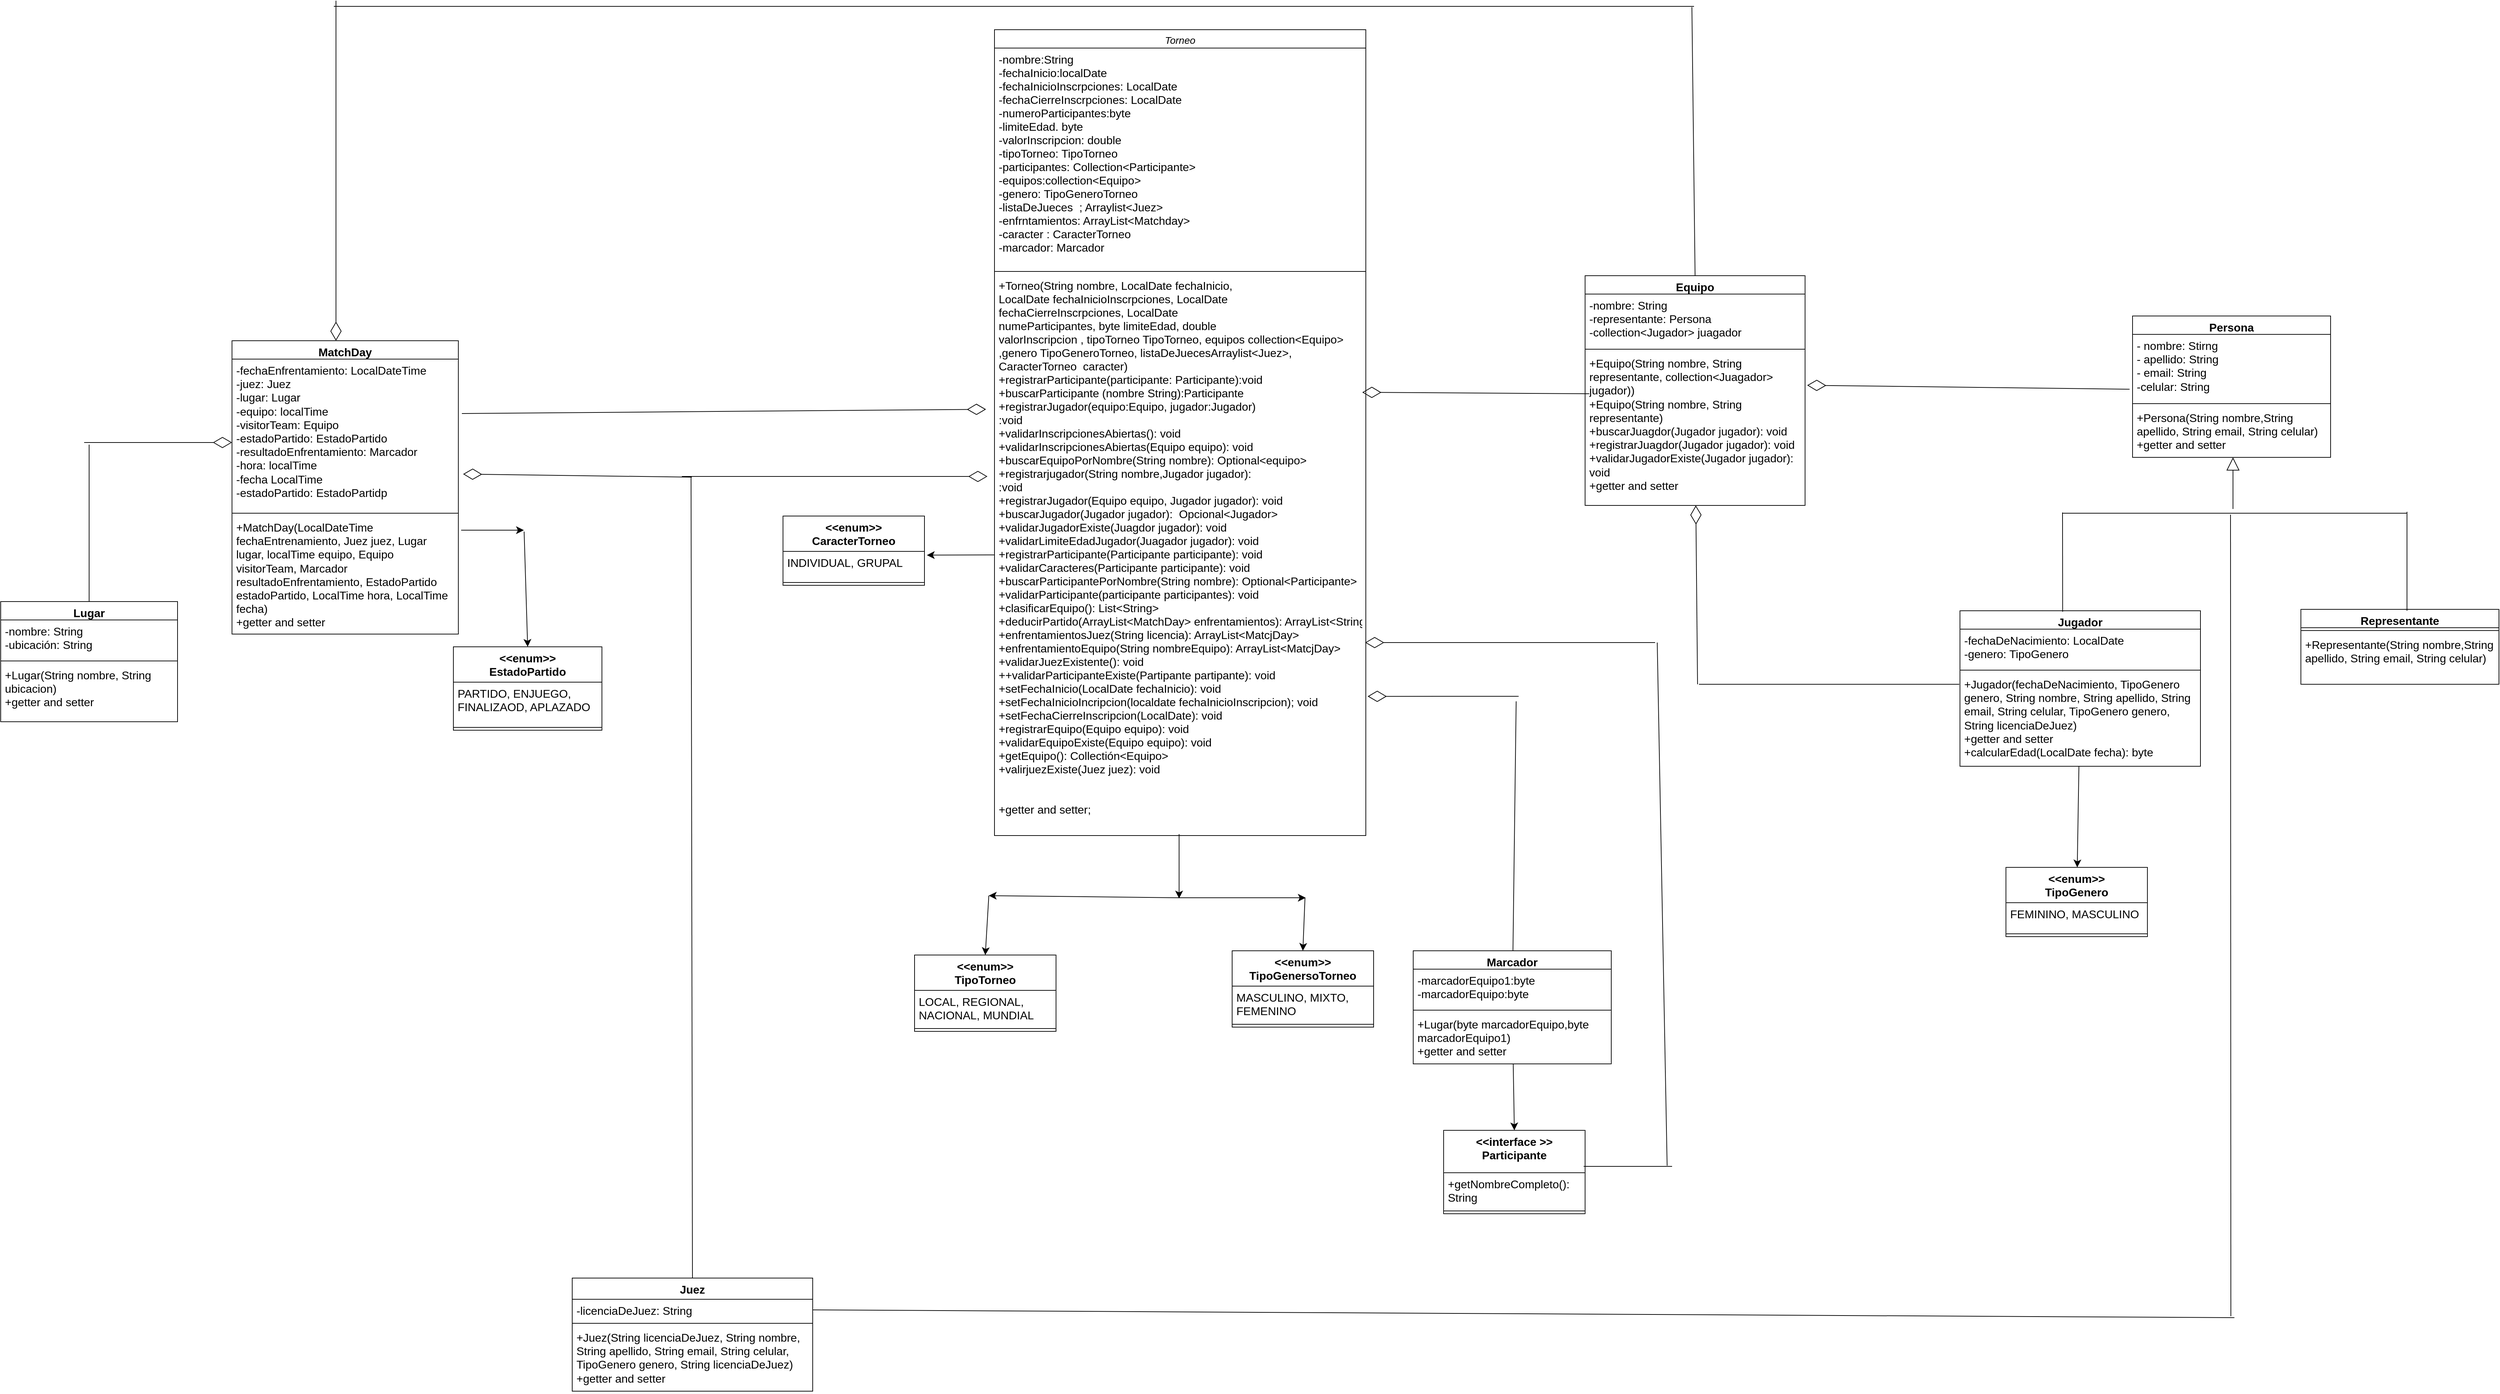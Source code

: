 <mxfile version="22.1.2" type="device">
  <diagram id="C5RBs43oDa-KdzZeNtuy" name="Page-1">
    <mxGraphModel dx="6012" dy="2654" grid="0" gridSize="10" guides="1" tooltips="1" connect="1" arrows="1" fold="1" page="0" pageScale="1" pageWidth="827" pageHeight="1169" math="0" shadow="0">
      <root>
        <mxCell id="WIyWlLk6GJQsqaUBKTNV-0" />
        <mxCell id="WIyWlLk6GJQsqaUBKTNV-1" parent="WIyWlLk6GJQsqaUBKTNV-0" />
        <mxCell id="ldoKP6C_Fdb0MTq7VlND-30" style="edgeStyle=none;curved=1;rounded=0;orthogonalLoop=1;jettySize=auto;html=1;entryX=0.5;entryY=0;entryDx=0;entryDy=0;fontSize=12;startSize=8;endSize=8;" parent="WIyWlLk6GJQsqaUBKTNV-1" target="ldoKP6C_Fdb0MTq7VlND-25" edge="1">
          <mxGeometry relative="1" as="geometry">
            <mxPoint x="-2578" y="-17" as="sourcePoint" />
          </mxGeometry>
        </mxCell>
        <mxCell id="zkfFHV4jXpPFQw0GAbJ--0" value="Torneo" style="swimlane;fontStyle=2;align=center;verticalAlign=top;childLayout=stackLayout;horizontal=1;startSize=26;horizontalStack=0;resizeParent=1;resizeLast=0;collapsible=1;marginBottom=0;rounded=0;shadow=0;strokeWidth=1;fontSize=14;" parent="WIyWlLk6GJQsqaUBKTNV-1" vertex="1">
          <mxGeometry x="-2570" y="-1242" width="525" height="1140" as="geometry">
            <mxRectangle x="230" y="140" width="160" height="26" as="alternateBounds" />
          </mxGeometry>
        </mxCell>
        <mxCell id="zkfFHV4jXpPFQw0GAbJ--1" value="-nombre:String&#xa;-fechaInicio:localDate&#xa;-fechaInicioInscrpciones: LocalDate&#xa;-fechaCierreInscrpciones: LocalDate&#xa;-numeroParticipantes:byte&#xa;-limiteEdad. byte&#xa;-valorInscripcion: double&#xa;-tipoTorneo: TipoTorneo&#xa;-participantes: Collection&lt;Participante&gt;&#xa;-equipos:collection&lt;Equipo&gt;&#xa;-genero: TipoGeneroTorneo&#xa;-listaDeJueces  ; Arraylist&lt;Juez&gt;&#xa;-enfrntamientos: ArrayList&lt;Matchday&gt;&#xa;-caracter : CaracterTorneo&#xa;-marcador: Marcador&#xa;" style="text;align=left;verticalAlign=top;spacingLeft=4;spacingRight=4;overflow=hidden;rotatable=0;points=[[0,0.5],[1,0.5]];portConstraint=eastwest;fontSize=16;" parent="zkfFHV4jXpPFQw0GAbJ--0" vertex="1">
          <mxGeometry y="26" width="525" height="312" as="geometry" />
        </mxCell>
        <mxCell id="zkfFHV4jXpPFQw0GAbJ--4" value="" style="line;html=1;strokeWidth=1;align=left;verticalAlign=middle;spacingTop=-1;spacingLeft=3;spacingRight=3;rotatable=0;labelPosition=right;points=[];portConstraint=eastwest;" parent="zkfFHV4jXpPFQw0GAbJ--0" vertex="1">
          <mxGeometry y="338" width="525" height="8" as="geometry" />
        </mxCell>
        <mxCell id="zkfFHV4jXpPFQw0GAbJ--5" value="+Torneo(String nombre, LocalDate fechaInicio,&#xa;LocalDate fechaInicioInscrpciones, LocalDate&#xa;fechaCierreInscrpciones, LocalDate&#xa;numeParticipantes, byte limiteEdad, double&#xa;valorInscripcion , tipoTorneo TipoTorneo, equipos collection&lt;Equipo&gt;&#xa;,genero TipoGeneroTorneo, listaDeJuecesArraylist&lt;Juez&gt;, &#xa;CaracterTorneo  caracter)&#xa;+registrarParticipante(participante: Participante):void&#xa;+buscarParticipante (nombre String):Participante&#xa;+registrarJugador(equipo:Equipo, jugador:Jugador)&#xa;:void&#xa;+validarInscripcionesAbiertas(): void&#xa;+validarInscripcionesAbiertas(Equipo equipo): void&#xa;+buscarEquipoPorNombre(String nombre): Optional&lt;equipo&gt;&#xa;+registrarjugador(String nombre,Jugador jugador):&#xa;:void&#xa;+registrarJugador(Equipo equipo, Jugador jugador): void&#xa;+buscarJugador(Jugador jugador):  Opcional&lt;Jugador&gt;&#xa;+validarJugadorExiste(Juagdor jugador): void &#xa;+validarLimiteEdadJugador(Juagador jugador): void &#xa;+registrarParticipante(Participante participante): void&#xa;+validarCaracteres(Participante participante): void&#xa;+buscarParticipantePorNombre(String nombre): Optional&lt;Participante&gt;&#xa;+validarParticipante(participante participantes): void&#xa;+clasificarEquipo(): List&lt;String&gt;&#xa;+deducirPartido(ArrayList&lt;MatchDay&gt; enfrentamientos): ArrayList&lt;String[]&gt;&#xa;+enfrentamientosJuez(String licencia): ArrayList&lt;MatcjDay&gt;&#xa;+enfrentamientoEquipo(String nombreEquipo): ArrayList&lt;MatcjDay&gt;&#xa;+validarJuezExistente(): void&#xa;++validarParticipanteExiste(Partipante partipante): void&#xa;+setFechaInicio(LocalDate fechaInicio): void&#xa;+setFechaInicioIncripcion(localdate fechaInicioInscripcion); void&#xa;+setFechaCierreInscripcion(LocalDate): void&#xa;+registrarEquipo(Equipo equipo): void&#xa;+validarEquipoExiste(Equipo equipo): void&#xa;+getEquipo(): Collectión&lt;Equipo&gt;&#xa;+valirjuezExiste(Juez juez): void &#xa; &#xa;&#xa;+getter and setter;" style="text;align=left;verticalAlign=top;spacingLeft=4;spacingRight=4;overflow=hidden;rotatable=0;points=[[0,0.5],[1,0.5]];portConstraint=eastwest;fontSize=16;horizontal=1;fontFamily=Helvetica;" parent="zkfFHV4jXpPFQw0GAbJ--0" vertex="1">
          <mxGeometry y="346" width="525" height="794" as="geometry" />
        </mxCell>
        <mxCell id="7eeAmyCBlR--fLbdFZVk-52" value="Equipo" style="swimlane;fontStyle=1;align=center;verticalAlign=top;childLayout=stackLayout;horizontal=1;startSize=26;horizontalStack=0;resizeParent=1;resizeParentMax=0;resizeLast=0;collapsible=1;marginBottom=0;whiteSpace=wrap;html=1;fontSize=16;" parent="WIyWlLk6GJQsqaUBKTNV-1" vertex="1">
          <mxGeometry x="-1735" y="-894" width="311" height="325" as="geometry" />
        </mxCell>
        <mxCell id="7eeAmyCBlR--fLbdFZVk-53" value="-nombre: String&lt;br&gt;-representante: Persona&lt;br&gt;-collection&amp;lt;Jugador&amp;gt; juagador" style="text;strokeColor=none;fillColor=none;align=left;verticalAlign=top;spacingLeft=4;spacingRight=4;overflow=hidden;rotatable=0;points=[[0,0.5],[1,0.5]];portConstraint=eastwest;whiteSpace=wrap;html=1;fontSize=16;" parent="7eeAmyCBlR--fLbdFZVk-52" vertex="1">
          <mxGeometry y="26" width="311" height="74" as="geometry" />
        </mxCell>
        <mxCell id="7eeAmyCBlR--fLbdFZVk-54" value="" style="line;strokeWidth=1;fillColor=none;align=left;verticalAlign=middle;spacingTop=-1;spacingLeft=3;spacingRight=3;rotatable=0;labelPosition=right;points=[];portConstraint=eastwest;strokeColor=inherit;fontSize=16;" parent="7eeAmyCBlR--fLbdFZVk-52" vertex="1">
          <mxGeometry y="100" width="311" height="8" as="geometry" />
        </mxCell>
        <mxCell id="7eeAmyCBlR--fLbdFZVk-55" value="+Equipo(String nombre, String representante, collection&amp;lt;Juagador&amp;gt; jugador))&lt;br&gt;+Equipo(String nombre, String representante)&lt;br&gt;+buscarJuagdor(Jugador jugador): void&lt;br&gt;+registrarJuagdor(Jugador jugador): void&lt;br&gt;+validarJugadorExiste(Jugador jugador): void&lt;br&gt;+getter and setter" style="text;strokeColor=none;fillColor=none;align=left;verticalAlign=top;spacingLeft=4;spacingRight=4;overflow=hidden;rotatable=0;points=[[0,0.5],[1,0.5]];portConstraint=eastwest;whiteSpace=wrap;html=1;fontSize=16;" parent="7eeAmyCBlR--fLbdFZVk-52" vertex="1">
          <mxGeometry y="108" width="311" height="217" as="geometry" />
        </mxCell>
        <mxCell id="7eeAmyCBlR--fLbdFZVk-58" value="Juez" style="swimlane;fontStyle=1;align=center;verticalAlign=top;childLayout=stackLayout;horizontal=1;startSize=30;horizontalStack=0;resizeParent=1;resizeParentMax=0;resizeLast=0;collapsible=1;marginBottom=0;whiteSpace=wrap;html=1;fontSize=16;" parent="WIyWlLk6GJQsqaUBKTNV-1" vertex="1">
          <mxGeometry x="-3167" y="524" width="340" height="160" as="geometry" />
        </mxCell>
        <mxCell id="7eeAmyCBlR--fLbdFZVk-59" value="-licenciaDeJuez: String" style="text;strokeColor=none;fillColor=none;align=left;verticalAlign=top;spacingLeft=4;spacingRight=4;overflow=hidden;rotatable=0;points=[[0,0.5],[1,0.5]];portConstraint=eastwest;whiteSpace=wrap;html=1;fontSize=16;" parent="7eeAmyCBlR--fLbdFZVk-58" vertex="1">
          <mxGeometry y="30" width="340" height="30" as="geometry" />
        </mxCell>
        <mxCell id="7eeAmyCBlR--fLbdFZVk-60" value="" style="line;strokeWidth=1;fillColor=none;align=left;verticalAlign=middle;spacingTop=-1;spacingLeft=3;spacingRight=3;rotatable=0;labelPosition=right;points=[];portConstraint=eastwest;strokeColor=inherit;fontSize=16;" parent="7eeAmyCBlR--fLbdFZVk-58" vertex="1">
          <mxGeometry y="60" width="340" height="8" as="geometry" />
        </mxCell>
        <mxCell id="7eeAmyCBlR--fLbdFZVk-61" value="+Juez(String licenciaDeJuez, String nombre, String apellido, String email, String celular, TipoGenero genero, String licenciaDeJuez)&lt;br&gt;+getter and setter" style="text;strokeColor=none;fillColor=none;align=left;verticalAlign=top;spacingLeft=4;spacingRight=4;overflow=hidden;rotatable=0;points=[[0,0.5],[1,0.5]];portConstraint=eastwest;whiteSpace=wrap;html=1;fontSize=16;" parent="7eeAmyCBlR--fLbdFZVk-58" vertex="1">
          <mxGeometry y="68" width="340" height="92" as="geometry" />
        </mxCell>
        <mxCell id="ldoKP6C_Fdb0MTq7VlND-48" style="edgeStyle=none;curved=1;rounded=0;orthogonalLoop=1;jettySize=auto;html=1;fontSize=12;startSize=8;endSize=8;" parent="WIyWlLk6GJQsqaUBKTNV-1" source="7eeAmyCBlR--fLbdFZVk-62" target="ldoKP6C_Fdb0MTq7VlND-22" edge="1">
          <mxGeometry relative="1" as="geometry" />
        </mxCell>
        <mxCell id="7eeAmyCBlR--fLbdFZVk-62" value="Jugador" style="swimlane;fontStyle=1;align=center;verticalAlign=top;childLayout=stackLayout;horizontal=1;startSize=26;horizontalStack=0;resizeParent=1;resizeParentMax=0;resizeLast=0;collapsible=1;marginBottom=0;whiteSpace=wrap;html=1;fontSize=16;" parent="WIyWlLk6GJQsqaUBKTNV-1" vertex="1">
          <mxGeometry x="-1205" y="-420" width="340" height="220" as="geometry" />
        </mxCell>
        <mxCell id="7eeAmyCBlR--fLbdFZVk-63" value="-fechaDeNacimiento: LocalDate&lt;br&gt;-genero: TipoGenero&lt;br&gt;" style="text;strokeColor=none;fillColor=none;align=left;verticalAlign=top;spacingLeft=4;spacingRight=4;overflow=hidden;rotatable=0;points=[[0,0.5],[1,0.5]];portConstraint=eastwest;whiteSpace=wrap;html=1;fontSize=16;" parent="7eeAmyCBlR--fLbdFZVk-62" vertex="1">
          <mxGeometry y="26" width="340" height="54" as="geometry" />
        </mxCell>
        <mxCell id="7eeAmyCBlR--fLbdFZVk-64" value="" style="line;strokeWidth=1;fillColor=none;align=left;verticalAlign=middle;spacingTop=-1;spacingLeft=3;spacingRight=3;rotatable=0;labelPosition=right;points=[];portConstraint=eastwest;strokeColor=inherit;fontSize=16;" parent="7eeAmyCBlR--fLbdFZVk-62" vertex="1">
          <mxGeometry y="80" width="340" height="8" as="geometry" />
        </mxCell>
        <mxCell id="7eeAmyCBlR--fLbdFZVk-65" value="+Jugador(fechaDeNacimiento, TipoGenero genero, String nombre, String apellido, String email, String celular, TipoGenero genero, String licenciaDeJuez)&lt;br style=&quot;border-color: var(--border-color);&quot;&gt;+getter and setter&lt;br&gt;+calcularEdad(LocalDate fecha): byte" style="text;strokeColor=none;fillColor=none;align=left;verticalAlign=top;spacingLeft=4;spacingRight=4;overflow=hidden;rotatable=0;points=[[0,0.5],[1,0.5]];portConstraint=eastwest;whiteSpace=wrap;html=1;fontSize=16;" parent="7eeAmyCBlR--fLbdFZVk-62" vertex="1">
          <mxGeometry y="88" width="340" height="132" as="geometry" />
        </mxCell>
        <mxCell id="ldoKP6C_Fdb0MTq7VlND-36" style="edgeStyle=none;rounded=0;orthogonalLoop=1;jettySize=auto;html=1;fontSize=12;startSize=8;endSize=8;endArrow=none;endFill=0;" parent="WIyWlLk6GJQsqaUBKTNV-1" source="7eeAmyCBlR--fLbdFZVk-66" edge="1">
          <mxGeometry relative="1" as="geometry">
            <mxPoint x="-1832.444" y="-291.889" as="targetPoint" />
          </mxGeometry>
        </mxCell>
        <mxCell id="ldoKP6C_Fdb0MTq7VlND-54" value="" style="edgeStyle=none;curved=1;rounded=0;orthogonalLoop=1;jettySize=auto;html=1;fontSize=12;startSize=8;endSize=8;entryX=0.5;entryY=0;entryDx=0;entryDy=0;" parent="WIyWlLk6GJQsqaUBKTNV-1" source="7eeAmyCBlR--fLbdFZVk-66" target="7eeAmyCBlR--fLbdFZVk-86" edge="1">
          <mxGeometry relative="1" as="geometry" />
        </mxCell>
        <mxCell id="7eeAmyCBlR--fLbdFZVk-66" value="Marcador" style="swimlane;fontStyle=1;align=center;verticalAlign=top;childLayout=stackLayout;horizontal=1;startSize=26;horizontalStack=0;resizeParent=1;resizeParentMax=0;resizeLast=0;collapsible=1;marginBottom=0;whiteSpace=wrap;html=1;fontSize=16;" parent="WIyWlLk6GJQsqaUBKTNV-1" vertex="1">
          <mxGeometry x="-1978" y="61" width="280" height="160" as="geometry" />
        </mxCell>
        <mxCell id="7eeAmyCBlR--fLbdFZVk-67" value="-marcadorEquipo1:byte&lt;br&gt;-marcadorEquipo:byte" style="text;strokeColor=none;fillColor=none;align=left;verticalAlign=top;spacingLeft=4;spacingRight=4;overflow=hidden;rotatable=0;points=[[0,0.5],[1,0.5]];portConstraint=eastwest;whiteSpace=wrap;html=1;fontSize=16;" parent="7eeAmyCBlR--fLbdFZVk-66" vertex="1">
          <mxGeometry y="26" width="280" height="54" as="geometry" />
        </mxCell>
        <mxCell id="7eeAmyCBlR--fLbdFZVk-68" value="" style="line;strokeWidth=1;fillColor=none;align=left;verticalAlign=middle;spacingTop=-1;spacingLeft=3;spacingRight=3;rotatable=0;labelPosition=right;points=[];portConstraint=eastwest;strokeColor=inherit;fontSize=16;" parent="7eeAmyCBlR--fLbdFZVk-66" vertex="1">
          <mxGeometry y="80" width="280" height="8" as="geometry" />
        </mxCell>
        <mxCell id="7eeAmyCBlR--fLbdFZVk-69" value="+Lugar(byte marcadorEquipo,byte marcadorEquipo1)&lt;br&gt;+getter and setter" style="text;strokeColor=none;fillColor=none;align=left;verticalAlign=top;spacingLeft=4;spacingRight=4;overflow=hidden;rotatable=0;points=[[0,0.5],[1,0.5]];portConstraint=eastwest;whiteSpace=wrap;html=1;fontSize=16;" parent="7eeAmyCBlR--fLbdFZVk-66" vertex="1">
          <mxGeometry y="88" width="280" height="72" as="geometry" />
        </mxCell>
        <mxCell id="7eeAmyCBlR--fLbdFZVk-74" value="MatchDay" style="swimlane;fontStyle=1;align=center;verticalAlign=top;childLayout=stackLayout;horizontal=1;startSize=26;horizontalStack=0;resizeParent=1;resizeParentMax=0;resizeLast=0;collapsible=1;marginBottom=0;whiteSpace=wrap;html=1;fontSize=16;" parent="WIyWlLk6GJQsqaUBKTNV-1" vertex="1">
          <mxGeometry x="-3648" y="-802" width="320" height="415" as="geometry" />
        </mxCell>
        <mxCell id="7eeAmyCBlR--fLbdFZVk-75" value="-fechaEnfrentamiento: LocalDateTime&lt;br&gt;-juez: Juez&lt;br&gt;-lugar: Lugar&lt;br&gt;-equipo: localTime&lt;br&gt;-visitorTeam: Equipo&lt;br&gt;-estadoPartido: EstadoPartido&lt;br&gt;-resultadoEnfrentamiento: Marcador&lt;br&gt;-hora: localTime&lt;br&gt;-fecha LocalTime&lt;br&gt;-estadoPartido: EstadoPartidp" style="text;strokeColor=none;fillColor=none;align=left;verticalAlign=top;spacingLeft=4;spacingRight=4;overflow=hidden;rotatable=0;points=[[0,0.5],[1,0.5]];portConstraint=eastwest;whiteSpace=wrap;html=1;fontSize=16;" parent="7eeAmyCBlR--fLbdFZVk-74" vertex="1">
          <mxGeometry y="26" width="320" height="214" as="geometry" />
        </mxCell>
        <mxCell id="7eeAmyCBlR--fLbdFZVk-76" value="" style="line;strokeWidth=1;fillColor=none;align=left;verticalAlign=middle;spacingTop=-1;spacingLeft=3;spacingRight=3;rotatable=0;labelPosition=right;points=[];portConstraint=eastwest;strokeColor=inherit;fontSize=16;" parent="7eeAmyCBlR--fLbdFZVk-74" vertex="1">
          <mxGeometry y="240" width="320" height="8" as="geometry" />
        </mxCell>
        <mxCell id="ldoKP6C_Fdb0MTq7VlND-49" style="edgeStyle=none;curved=1;rounded=0;orthogonalLoop=1;jettySize=auto;html=1;fontSize=12;startSize=8;endSize=8;" parent="7eeAmyCBlR--fLbdFZVk-74" edge="1">
          <mxGeometry relative="1" as="geometry">
            <mxPoint x="412.667" y="268" as="targetPoint" />
            <mxPoint x="324" y="268" as="sourcePoint" />
          </mxGeometry>
        </mxCell>
        <mxCell id="7eeAmyCBlR--fLbdFZVk-77" value="+MatchDay(LocalDateTime fechaEntrenamiento, Juez juez, Lugar lugar, localTime equipo, Equipo visitorTeam, Marcador resultadoEnfrentamiento, EstadoPartido estadoPartido, LocalTime hora, LocalTime fecha)&lt;br&gt;+getter and setter" style="text;strokeColor=none;fillColor=none;align=left;verticalAlign=top;spacingLeft=4;spacingRight=4;overflow=hidden;rotatable=0;points=[[0,0.5],[1,0.5]];portConstraint=eastwest;whiteSpace=wrap;html=1;fontSize=16;" parent="7eeAmyCBlR--fLbdFZVk-74" vertex="1">
          <mxGeometry y="248" width="320" height="167" as="geometry" />
        </mxCell>
        <mxCell id="ldoKP6C_Fdb0MTq7VlND-50" style="edgeStyle=none;curved=1;rounded=0;orthogonalLoop=1;jettySize=auto;html=1;fontSize=12;startSize=8;endSize=8;entryX=0.5;entryY=0;entryDx=0;entryDy=0;" parent="7eeAmyCBlR--fLbdFZVk-74" target="7eeAmyCBlR--fLbdFZVk-95" edge="1">
          <mxGeometry relative="1" as="geometry">
            <mxPoint x="422.667" y="278" as="targetPoint" />
            <mxPoint x="413" y="270" as="sourcePoint" />
          </mxGeometry>
        </mxCell>
        <mxCell id="7eeAmyCBlR--fLbdFZVk-86" value="&amp;lt;&amp;lt;interface &amp;gt;&amp;gt;&lt;br&gt;Participante" style="swimlane;fontStyle=1;align=center;verticalAlign=top;childLayout=stackLayout;horizontal=1;startSize=60;horizontalStack=0;resizeParent=1;resizeParentMax=0;resizeLast=0;collapsible=1;marginBottom=0;whiteSpace=wrap;html=1;fontSize=16;" parent="WIyWlLk6GJQsqaUBKTNV-1" vertex="1">
          <mxGeometry x="-1935" y="315" width="200" height="118" as="geometry" />
        </mxCell>
        <mxCell id="7eeAmyCBlR--fLbdFZVk-87" value="+getNombreCompleto(): String" style="text;strokeColor=none;fillColor=none;align=left;verticalAlign=top;spacingLeft=4;spacingRight=4;overflow=hidden;rotatable=0;points=[[0,0.5],[1,0.5]];portConstraint=eastwest;whiteSpace=wrap;html=1;fontSize=16;" parent="7eeAmyCBlR--fLbdFZVk-86" vertex="1">
          <mxGeometry y="60" width="200" height="50" as="geometry" />
        </mxCell>
        <mxCell id="7eeAmyCBlR--fLbdFZVk-88" value="" style="line;strokeWidth=1;fillColor=none;align=left;verticalAlign=middle;spacingTop=-1;spacingLeft=3;spacingRight=3;rotatable=0;labelPosition=right;points=[];portConstraint=eastwest;strokeColor=inherit;fontSize=16;" parent="7eeAmyCBlR--fLbdFZVk-86" vertex="1">
          <mxGeometry y="110" width="200" height="8" as="geometry" />
        </mxCell>
        <mxCell id="7eeAmyCBlR--fLbdFZVk-90" value="&amp;lt;&amp;lt;enum&amp;gt;&amp;gt;&lt;br&gt;CaracterTorneo" style="swimlane;fontStyle=1;align=center;verticalAlign=top;childLayout=stackLayout;horizontal=1;startSize=50;horizontalStack=0;resizeParent=1;resizeParentMax=0;resizeLast=0;collapsible=1;marginBottom=0;whiteSpace=wrap;html=1;fontSize=16;" parent="WIyWlLk6GJQsqaUBKTNV-1" vertex="1">
          <mxGeometry x="-2869" y="-554" width="200" height="98" as="geometry" />
        </mxCell>
        <mxCell id="7eeAmyCBlR--fLbdFZVk-91" value="INDIVIDUAL, GRUPAL" style="text;strokeColor=none;fillColor=none;align=left;verticalAlign=top;spacingLeft=4;spacingRight=4;overflow=hidden;rotatable=0;points=[[0,0.5],[1,0.5]];portConstraint=eastwest;whiteSpace=wrap;html=1;fontSize=16;" parent="7eeAmyCBlR--fLbdFZVk-90" vertex="1">
          <mxGeometry y="50" width="200" height="40" as="geometry" />
        </mxCell>
        <mxCell id="7eeAmyCBlR--fLbdFZVk-92" value="" style="line;strokeWidth=1;fillColor=none;align=left;verticalAlign=middle;spacingTop=-1;spacingLeft=3;spacingRight=3;rotatable=0;labelPosition=right;points=[];portConstraint=eastwest;strokeColor=inherit;fontSize=16;" parent="7eeAmyCBlR--fLbdFZVk-90" vertex="1">
          <mxGeometry y="90" width="200" height="8" as="geometry" />
        </mxCell>
        <mxCell id="7eeAmyCBlR--fLbdFZVk-95" value="&amp;lt;&amp;lt;enum&amp;gt;&amp;gt;&lt;br&gt;EstadoPartido" style="swimlane;fontStyle=1;align=center;verticalAlign=top;childLayout=stackLayout;horizontal=1;startSize=50;horizontalStack=0;resizeParent=1;resizeParentMax=0;resizeLast=0;collapsible=1;marginBottom=0;whiteSpace=wrap;html=1;fontSize=16;" parent="WIyWlLk6GJQsqaUBKTNV-1" vertex="1">
          <mxGeometry x="-3335" y="-369" width="210" height="118" as="geometry" />
        </mxCell>
        <mxCell id="7eeAmyCBlR--fLbdFZVk-96" value="PARTIDO, ENJUEGO, FINALIZAOD, APLAZADO" style="text;strokeColor=none;fillColor=none;align=left;verticalAlign=top;spacingLeft=4;spacingRight=4;overflow=hidden;rotatable=0;points=[[0,0.5],[1,0.5]];portConstraint=eastwest;whiteSpace=wrap;html=1;fontSize=16;" parent="7eeAmyCBlR--fLbdFZVk-95" vertex="1">
          <mxGeometry y="50" width="210" height="60" as="geometry" />
        </mxCell>
        <mxCell id="7eeAmyCBlR--fLbdFZVk-97" value="" style="line;strokeWidth=1;fillColor=none;align=left;verticalAlign=middle;spacingTop=-1;spacingLeft=3;spacingRight=3;rotatable=0;labelPosition=right;points=[];portConstraint=eastwest;strokeColor=inherit;fontSize=16;" parent="7eeAmyCBlR--fLbdFZVk-95" vertex="1">
          <mxGeometry y="110" width="210" height="8" as="geometry" />
        </mxCell>
        <mxCell id="ldoKP6C_Fdb0MTq7VlND-0" value="Lugar" style="swimlane;fontStyle=1;align=center;verticalAlign=top;childLayout=stackLayout;horizontal=1;startSize=26;horizontalStack=0;resizeParent=1;resizeParentMax=0;resizeLast=0;collapsible=1;marginBottom=0;whiteSpace=wrap;html=1;fontSize=16;" parent="WIyWlLk6GJQsqaUBKTNV-1" vertex="1">
          <mxGeometry x="-3975" y="-433" width="250" height="170" as="geometry" />
        </mxCell>
        <mxCell id="ldoKP6C_Fdb0MTq7VlND-1" value="-nombre: String&lt;br&gt;-ubicación: String" style="text;strokeColor=none;fillColor=none;align=left;verticalAlign=top;spacingLeft=4;spacingRight=4;overflow=hidden;rotatable=0;points=[[0,0.5],[1,0.5]];portConstraint=eastwest;whiteSpace=wrap;html=1;fontSize=16;" parent="ldoKP6C_Fdb0MTq7VlND-0" vertex="1">
          <mxGeometry y="26" width="250" height="54" as="geometry" />
        </mxCell>
        <mxCell id="ldoKP6C_Fdb0MTq7VlND-2" value="" style="line;strokeWidth=1;fillColor=none;align=left;verticalAlign=middle;spacingTop=-1;spacingLeft=3;spacingRight=3;rotatable=0;labelPosition=right;points=[];portConstraint=eastwest;strokeColor=inherit;fontSize=16;" parent="ldoKP6C_Fdb0MTq7VlND-0" vertex="1">
          <mxGeometry y="80" width="250" height="8" as="geometry" />
        </mxCell>
        <mxCell id="ldoKP6C_Fdb0MTq7VlND-3" value="+Lugar(String nombre, String ubicacion)&lt;br&gt;+getter and setter&lt;br&gt;" style="text;strokeColor=none;fillColor=none;align=left;verticalAlign=top;spacingLeft=4;spacingRight=4;overflow=hidden;rotatable=0;points=[[0,0.5],[1,0.5]];portConstraint=eastwest;whiteSpace=wrap;html=1;fontSize=16;" parent="ldoKP6C_Fdb0MTq7VlND-0" vertex="1">
          <mxGeometry y="88" width="250" height="82" as="geometry" />
        </mxCell>
        <mxCell id="ldoKP6C_Fdb0MTq7VlND-11" value="Representante" style="swimlane;fontStyle=1;align=center;verticalAlign=top;childLayout=stackLayout;horizontal=1;startSize=26;horizontalStack=0;resizeParent=1;resizeParentMax=0;resizeLast=0;collapsible=1;marginBottom=0;whiteSpace=wrap;html=1;fontSize=16;" parent="WIyWlLk6GJQsqaUBKTNV-1" vertex="1">
          <mxGeometry x="-723" y="-422" width="280" height="106" as="geometry" />
        </mxCell>
        <mxCell id="ldoKP6C_Fdb0MTq7VlND-13" value="" style="line;strokeWidth=1;fillColor=none;align=left;verticalAlign=middle;spacingTop=-1;spacingLeft=3;spacingRight=3;rotatable=0;labelPosition=right;points=[];portConstraint=eastwest;strokeColor=inherit;fontSize=16;" parent="ldoKP6C_Fdb0MTq7VlND-11" vertex="1">
          <mxGeometry y="26" width="280" height="8" as="geometry" />
        </mxCell>
        <mxCell id="ldoKP6C_Fdb0MTq7VlND-14" value="+Representante(String nombre,String apellido, String email, String celular)&lt;br&gt;" style="text;strokeColor=none;fillColor=none;align=left;verticalAlign=top;spacingLeft=4;spacingRight=4;overflow=hidden;rotatable=0;points=[[0,0.5],[1,0.5]];portConstraint=eastwest;whiteSpace=wrap;html=1;fontSize=16;" parent="ldoKP6C_Fdb0MTq7VlND-11" vertex="1">
          <mxGeometry y="34" width="280" height="72" as="geometry" />
        </mxCell>
        <mxCell id="ldoKP6C_Fdb0MTq7VlND-15" value="Persona" style="swimlane;fontStyle=1;align=center;verticalAlign=top;childLayout=stackLayout;horizontal=1;startSize=26;horizontalStack=0;resizeParent=1;resizeParentMax=0;resizeLast=0;collapsible=1;marginBottom=0;whiteSpace=wrap;html=1;fontSize=16;" parent="WIyWlLk6GJQsqaUBKTNV-1" vertex="1">
          <mxGeometry x="-961" y="-837" width="280" height="200" as="geometry" />
        </mxCell>
        <mxCell id="ldoKP6C_Fdb0MTq7VlND-16" value="- nombre: Stirng&amp;nbsp;&lt;br&gt;- apellido: String&amp;nbsp;&lt;br&gt;- email: String&amp;nbsp;&lt;br&gt;-celular: String&amp;nbsp;" style="text;strokeColor=none;fillColor=none;align=left;verticalAlign=top;spacingLeft=4;spacingRight=4;overflow=hidden;rotatable=0;points=[[0,0.5],[1,0.5]];portConstraint=eastwest;whiteSpace=wrap;html=1;fontSize=16;" parent="ldoKP6C_Fdb0MTq7VlND-15" vertex="1">
          <mxGeometry y="26" width="280" height="94" as="geometry" />
        </mxCell>
        <mxCell id="ldoKP6C_Fdb0MTq7VlND-17" value="" style="line;strokeWidth=1;fillColor=none;align=left;verticalAlign=middle;spacingTop=-1;spacingLeft=3;spacingRight=3;rotatable=0;labelPosition=right;points=[];portConstraint=eastwest;strokeColor=inherit;fontSize=16;" parent="ldoKP6C_Fdb0MTq7VlND-15" vertex="1">
          <mxGeometry y="120" width="280" height="8" as="geometry" />
        </mxCell>
        <mxCell id="ldoKP6C_Fdb0MTq7VlND-18" value="+Persona(String nombre,String apellido, String email, String celular)&lt;br&gt;+getter and setter" style="text;strokeColor=none;fillColor=none;align=left;verticalAlign=top;spacingLeft=4;spacingRight=4;overflow=hidden;rotatable=0;points=[[0,0.5],[1,0.5]];portConstraint=eastwest;whiteSpace=wrap;html=1;fontSize=16;" parent="ldoKP6C_Fdb0MTq7VlND-15" vertex="1">
          <mxGeometry y="128" width="280" height="72" as="geometry" />
        </mxCell>
        <mxCell id="ldoKP6C_Fdb0MTq7VlND-19" value="&amp;lt;&amp;lt;enum&amp;gt;&amp;gt;&lt;br&gt;TipoGenersoTorneo" style="swimlane;fontStyle=1;align=center;verticalAlign=top;childLayout=stackLayout;horizontal=1;startSize=50;horizontalStack=0;resizeParent=1;resizeParentMax=0;resizeLast=0;collapsible=1;marginBottom=0;whiteSpace=wrap;html=1;fontSize=16;" parent="WIyWlLk6GJQsqaUBKTNV-1" vertex="1">
          <mxGeometry x="-2234" y="61" width="200" height="108" as="geometry" />
        </mxCell>
        <mxCell id="ldoKP6C_Fdb0MTq7VlND-20" value="MASCULINO, MIXTO, FEMENINO" style="text;strokeColor=none;fillColor=none;align=left;verticalAlign=top;spacingLeft=4;spacingRight=4;overflow=hidden;rotatable=0;points=[[0,0.5],[1,0.5]];portConstraint=eastwest;whiteSpace=wrap;html=1;fontSize=16;" parent="ldoKP6C_Fdb0MTq7VlND-19" vertex="1">
          <mxGeometry y="50" width="200" height="50" as="geometry" />
        </mxCell>
        <mxCell id="ldoKP6C_Fdb0MTq7VlND-21" value="" style="line;strokeWidth=1;fillColor=none;align=left;verticalAlign=middle;spacingTop=-1;spacingLeft=3;spacingRight=3;rotatable=0;labelPosition=right;points=[];portConstraint=eastwest;strokeColor=inherit;fontSize=16;" parent="ldoKP6C_Fdb0MTq7VlND-19" vertex="1">
          <mxGeometry y="100" width="200" height="8" as="geometry" />
        </mxCell>
        <mxCell id="ldoKP6C_Fdb0MTq7VlND-22" value="&amp;lt;&amp;lt;enum&amp;gt;&amp;gt;&lt;br&gt;TipoGenero" style="swimlane;fontStyle=1;align=center;verticalAlign=top;childLayout=stackLayout;horizontal=1;startSize=50;horizontalStack=0;resizeParent=1;resizeParentMax=0;resizeLast=0;collapsible=1;marginBottom=0;whiteSpace=wrap;html=1;fontSize=16;" parent="WIyWlLk6GJQsqaUBKTNV-1" vertex="1">
          <mxGeometry x="-1140" y="-57" width="200" height="98" as="geometry" />
        </mxCell>
        <mxCell id="ldoKP6C_Fdb0MTq7VlND-23" value="FEMININO, MASCULINO" style="text;strokeColor=none;fillColor=none;align=left;verticalAlign=top;spacingLeft=4;spacingRight=4;overflow=hidden;rotatable=0;points=[[0,0.5],[1,0.5]];portConstraint=eastwest;whiteSpace=wrap;html=1;fontSize=16;" parent="ldoKP6C_Fdb0MTq7VlND-22" vertex="1">
          <mxGeometry y="50" width="200" height="40" as="geometry" />
        </mxCell>
        <mxCell id="ldoKP6C_Fdb0MTq7VlND-24" value="" style="line;strokeWidth=1;fillColor=none;align=left;verticalAlign=middle;spacingTop=-1;spacingLeft=3;spacingRight=3;rotatable=0;labelPosition=right;points=[];portConstraint=eastwest;strokeColor=inherit;fontSize=16;" parent="ldoKP6C_Fdb0MTq7VlND-22" vertex="1">
          <mxGeometry y="90" width="200" height="8" as="geometry" />
        </mxCell>
        <mxCell id="ldoKP6C_Fdb0MTq7VlND-25" value="&amp;lt;&amp;lt;enum&amp;gt;&amp;gt;&lt;br&gt;TipoTorneo" style="swimlane;fontStyle=1;align=center;verticalAlign=top;childLayout=stackLayout;horizontal=1;startSize=50;horizontalStack=0;resizeParent=1;resizeParentMax=0;resizeLast=0;collapsible=1;marginBottom=0;whiteSpace=wrap;html=1;fontSize=16;" parent="WIyWlLk6GJQsqaUBKTNV-1" vertex="1">
          <mxGeometry x="-2683" y="67" width="200" height="108" as="geometry" />
        </mxCell>
        <mxCell id="ldoKP6C_Fdb0MTq7VlND-26" value="LOCAL, REGIONAL, NACIONAL, MUNDIAL" style="text;strokeColor=none;fillColor=none;align=left;verticalAlign=top;spacingLeft=4;spacingRight=4;overflow=hidden;rotatable=0;points=[[0,0.5],[1,0.5]];portConstraint=eastwest;whiteSpace=wrap;html=1;fontSize=16;" parent="ldoKP6C_Fdb0MTq7VlND-25" vertex="1">
          <mxGeometry y="50" width="200" height="50" as="geometry" />
        </mxCell>
        <mxCell id="ldoKP6C_Fdb0MTq7VlND-27" value="" style="line;strokeWidth=1;fillColor=none;align=left;verticalAlign=middle;spacingTop=-1;spacingLeft=3;spacingRight=3;rotatable=0;labelPosition=right;points=[];portConstraint=eastwest;strokeColor=inherit;fontSize=16;" parent="ldoKP6C_Fdb0MTq7VlND-25" vertex="1">
          <mxGeometry y="100" width="200" height="8" as="geometry" />
        </mxCell>
        <mxCell id="ldoKP6C_Fdb0MTq7VlND-31" style="edgeStyle=none;curved=1;rounded=0;orthogonalLoop=1;jettySize=auto;html=1;fontSize=12;startSize=8;endSize=8;" parent="WIyWlLk6GJQsqaUBKTNV-1" edge="1">
          <mxGeometry relative="1" as="geometry">
            <mxPoint x="-2309" y="-104" as="sourcePoint" />
            <mxPoint x="-2309" y="-13" as="targetPoint" />
          </mxGeometry>
        </mxCell>
        <mxCell id="ldoKP6C_Fdb0MTq7VlND-32" style="edgeStyle=none;curved=1;rounded=0;orthogonalLoop=1;jettySize=auto;html=1;fontSize=12;startSize=8;endSize=8;" parent="WIyWlLk6GJQsqaUBKTNV-1" edge="1">
          <mxGeometry relative="1" as="geometry">
            <mxPoint x="-2309" y="-14" as="sourcePoint" />
            <mxPoint x="-2578" y="-17" as="targetPoint" />
          </mxGeometry>
        </mxCell>
        <mxCell id="ldoKP6C_Fdb0MTq7VlND-33" style="edgeStyle=none;curved=1;rounded=0;orthogonalLoop=1;jettySize=auto;html=1;fontSize=12;startSize=8;endSize=8;" parent="WIyWlLk6GJQsqaUBKTNV-1" edge="1">
          <mxGeometry relative="1" as="geometry">
            <mxPoint x="-2311" y="-14" as="sourcePoint" />
            <mxPoint x="-2130" y="-14" as="targetPoint" />
          </mxGeometry>
        </mxCell>
        <mxCell id="ldoKP6C_Fdb0MTq7VlND-34" style="edgeStyle=none;curved=1;rounded=0;orthogonalLoop=1;jettySize=auto;html=1;entryX=0.5;entryY=0;entryDx=0;entryDy=0;fontSize=12;startSize=8;endSize=8;" parent="WIyWlLk6GJQsqaUBKTNV-1" edge="1">
          <mxGeometry relative="1" as="geometry">
            <mxPoint x="-2131" y="-14" as="sourcePoint" />
            <mxPoint x="-2134" y="61" as="targetPoint" />
          </mxGeometry>
        </mxCell>
        <mxCell id="ldoKP6C_Fdb0MTq7VlND-35" value="" style="endArrow=diamondThin;endFill=0;endSize=24;html=1;rounded=0;fontSize=12;curved=1;entryX=1.005;entryY=0.752;entryDx=0;entryDy=0;entryPerimeter=0;" parent="WIyWlLk6GJQsqaUBKTNV-1" target="zkfFHV4jXpPFQw0GAbJ--5" edge="1">
          <mxGeometry width="160" relative="1" as="geometry">
            <mxPoint x="-1829" y="-299" as="sourcePoint" />
            <mxPoint x="-1854" y="-253" as="targetPoint" />
          </mxGeometry>
        </mxCell>
        <mxCell id="ldoKP6C_Fdb0MTq7VlND-38" style="edgeStyle=none;rounded=0;orthogonalLoop=1;jettySize=auto;html=1;fontSize=12;startSize=8;endSize=8;endArrow=none;endFill=0;exitX=0.5;exitY=0;exitDx=0;exitDy=0;" parent="WIyWlLk6GJQsqaUBKTNV-1" source="7eeAmyCBlR--fLbdFZVk-58" edge="1">
          <mxGeometry relative="1" as="geometry">
            <mxPoint x="-2999" y="-610" as="targetPoint" />
            <mxPoint x="-3004" y="-103.11" as="sourcePoint" />
          </mxGeometry>
        </mxCell>
        <mxCell id="ldoKP6C_Fdb0MTq7VlND-39" value="" style="endArrow=diamondThin;endFill=0;endSize=24;html=1;rounded=0;fontSize=12;curved=1;entryX=1;entryY=0.5;entryDx=0;entryDy=0;" parent="WIyWlLk6GJQsqaUBKTNV-1" edge="1">
          <mxGeometry width="160" relative="1" as="geometry">
            <mxPoint x="-1729" y="-727" as="sourcePoint" />
            <mxPoint x="-2050" y="-729" as="targetPoint" />
          </mxGeometry>
        </mxCell>
        <mxCell id="ldoKP6C_Fdb0MTq7VlND-40" style="edgeStyle=none;curved=1;rounded=0;orthogonalLoop=1;jettySize=auto;html=1;entryX=1.017;entryY=0.133;entryDx=0;entryDy=0;entryPerimeter=0;fontSize=12;startSize=8;endSize=8;exitX=0;exitY=0.5;exitDx=0;exitDy=0;" parent="WIyWlLk6GJQsqaUBKTNV-1" source="zkfFHV4jXpPFQw0GAbJ--5" target="7eeAmyCBlR--fLbdFZVk-91" edge="1">
          <mxGeometry relative="1" as="geometry">
            <mxPoint x="-2555" y="-538.159" as="sourcePoint" />
          </mxGeometry>
        </mxCell>
        <mxCell id="ldoKP6C_Fdb0MTq7VlND-42" value="" style="endArrow=block;endSize=16;endFill=0;html=1;rounded=0;fontSize=12;curved=1;" parent="WIyWlLk6GJQsqaUBKTNV-1" edge="1">
          <mxGeometry width="160" relative="1" as="geometry">
            <mxPoint x="-819" y="-564" as="sourcePoint" />
            <mxPoint x="-819" y="-637" as="targetPoint" />
          </mxGeometry>
        </mxCell>
        <mxCell id="ldoKP6C_Fdb0MTq7VlND-44" style="edgeStyle=none;rounded=0;orthogonalLoop=1;jettySize=auto;html=1;fontSize=12;startSize=8;endSize=8;endArrow=none;endFill=0;" parent="WIyWlLk6GJQsqaUBKTNV-1" edge="1">
          <mxGeometry relative="1" as="geometry">
            <mxPoint x="-573" y="-558" as="targetPoint" />
            <mxPoint x="-1060" y="-558" as="sourcePoint" />
          </mxGeometry>
        </mxCell>
        <mxCell id="ldoKP6C_Fdb0MTq7VlND-45" style="edgeStyle=none;rounded=0;orthogonalLoop=1;jettySize=auto;html=1;fontSize=12;startSize=8;endSize=8;endArrow=none;endFill=0;entryX=0.427;entryY=0.006;entryDx=0;entryDy=0;entryPerimeter=0;" parent="WIyWlLk6GJQsqaUBKTNV-1" target="7eeAmyCBlR--fLbdFZVk-62" edge="1">
          <mxGeometry relative="1" as="geometry">
            <mxPoint x="-1060" y="-432" as="targetPoint" />
            <mxPoint x="-1060" y="-559" as="sourcePoint" />
          </mxGeometry>
        </mxCell>
        <mxCell id="ldoKP6C_Fdb0MTq7VlND-46" style="edgeStyle=none;rounded=0;orthogonalLoop=1;jettySize=auto;html=1;fontSize=12;startSize=8;endSize=8;endArrow=none;endFill=0;entryX=0.427;entryY=0.006;entryDx=0;entryDy=0;entryPerimeter=0;" parent="WIyWlLk6GJQsqaUBKTNV-1" edge="1">
          <mxGeometry relative="1" as="geometry">
            <mxPoint x="-573" y="-420" as="targetPoint" />
            <mxPoint x="-573" y="-560" as="sourcePoint" />
          </mxGeometry>
        </mxCell>
        <mxCell id="ldoKP6C_Fdb0MTq7VlND-52" value="" style="endArrow=diamondThin;endFill=0;endSize=24;html=1;rounded=0;fontSize=12;curved=1;entryX=1;entryY=0.5;entryDx=0;entryDy=0;" parent="WIyWlLk6GJQsqaUBKTNV-1" edge="1">
          <mxGeometry width="160" relative="1" as="geometry">
            <mxPoint x="-3857" y="-658" as="sourcePoint" />
            <mxPoint x="-3648" y="-658" as="targetPoint" />
          </mxGeometry>
        </mxCell>
        <mxCell id="ldoKP6C_Fdb0MTq7VlND-53" value="" style="endArrow=none;endFill=0;endSize=24;html=1;rounded=0;fontSize=12;curved=1;entryX=0.5;entryY=0;entryDx=0;entryDy=0;" parent="WIyWlLk6GJQsqaUBKTNV-1" target="ldoKP6C_Fdb0MTq7VlND-0" edge="1">
          <mxGeometry width="160" relative="1" as="geometry">
            <mxPoint x="-3850" y="-655" as="sourcePoint" />
            <mxPoint x="-3638" y="-648" as="targetPoint" />
          </mxGeometry>
        </mxCell>
        <mxCell id="ldoKP6C_Fdb0MTq7VlND-55" value="" style="endArrow=diamondThin;endFill=0;endSize=24;html=1;rounded=0;fontSize=12;curved=1;entryX=1.021;entryY=0.76;entryDx=0;entryDy=0;entryPerimeter=0;" parent="WIyWlLk6GJQsqaUBKTNV-1" target="7eeAmyCBlR--fLbdFZVk-75" edge="1">
          <mxGeometry width="160" relative="1" as="geometry">
            <mxPoint x="-2998" y="-609" as="sourcePoint" />
            <mxPoint x="-2568" y="-614" as="targetPoint" />
          </mxGeometry>
        </mxCell>
        <mxCell id="ldoKP6C_Fdb0MTq7VlND-56" value="" style="endArrow=diamondThin;endFill=0;endSize=24;html=1;rounded=0;fontSize=12;curved=1;entryX=1;entryY=0.5;entryDx=0;entryDy=0;" parent="WIyWlLk6GJQsqaUBKTNV-1" edge="1">
          <mxGeometry width="160" relative="1" as="geometry">
            <mxPoint x="-3501" y="-1283" as="sourcePoint" />
            <mxPoint x="-3501" y="-802" as="targetPoint" />
          </mxGeometry>
        </mxCell>
        <mxCell id="ldoKP6C_Fdb0MTq7VlND-57" style="edgeStyle=none;curved=1;rounded=0;orthogonalLoop=1;jettySize=auto;html=1;fontSize=12;startSize=8;endSize=8;endArrow=none;endFill=0;" parent="WIyWlLk6GJQsqaUBKTNV-1" edge="1">
          <mxGeometry relative="1" as="geometry">
            <mxPoint x="-1581" y="-1275" as="sourcePoint" />
            <mxPoint x="-3504" y="-1275" as="targetPoint" />
          </mxGeometry>
        </mxCell>
        <mxCell id="ldoKP6C_Fdb0MTq7VlND-58" value="" style="endArrow=none;endFill=0;endSize=24;html=1;rounded=0;fontSize=12;curved=1;exitX=0.5;exitY=0;exitDx=0;exitDy=0;" parent="WIyWlLk6GJQsqaUBKTNV-1" source="7eeAmyCBlR--fLbdFZVk-52" edge="1">
          <mxGeometry width="160" relative="1" as="geometry">
            <mxPoint x="-1258" y="-1001" as="sourcePoint" />
            <mxPoint x="-1584" y="-1274" as="targetPoint" />
          </mxGeometry>
        </mxCell>
        <mxCell id="ldoKP6C_Fdb0MTq7VlND-59" value="" style="endArrow=diamondThin;endFill=0;endSize=24;html=1;rounded=0;fontSize=12;curved=1;exitX=-0.015;exitY=0.826;exitDx=0;exitDy=0;exitPerimeter=0;" parent="WIyWlLk6GJQsqaUBKTNV-1" source="ldoKP6C_Fdb0MTq7VlND-16" edge="1">
          <mxGeometry width="160" relative="1" as="geometry">
            <mxPoint x="-1130" y="-737" as="sourcePoint" />
            <mxPoint x="-1421" y="-739" as="targetPoint" />
          </mxGeometry>
        </mxCell>
        <mxCell id="ldoKP6C_Fdb0MTq7VlND-61" value="" style="endArrow=diamondThin;endFill=0;endSize=24;html=1;rounded=0;fontSize=12;curved=1;" parent="WIyWlLk6GJQsqaUBKTNV-1" edge="1">
          <mxGeometry width="160" relative="1" as="geometry">
            <mxPoint x="-3323" y="-699" as="sourcePoint" />
            <mxPoint x="-2582" y="-705" as="targetPoint" />
          </mxGeometry>
        </mxCell>
        <mxCell id="MQG0bn47JjprAoTf8hV9-0" value="" style="endArrow=diamondThin;endFill=0;endSize=24;html=1;rounded=0;fontSize=12;curved=1;" parent="WIyWlLk6GJQsqaUBKTNV-1" edge="1" target="7eeAmyCBlR--fLbdFZVk-55">
          <mxGeometry width="160" relative="1" as="geometry">
            <mxPoint x="-1576" y="-316" as="sourcePoint" />
            <mxPoint x="-1576" y="-557.33" as="targetPoint" />
          </mxGeometry>
        </mxCell>
        <mxCell id="MQG0bn47JjprAoTf8hV9-1" style="edgeStyle=none;rounded=0;orthogonalLoop=1;jettySize=auto;html=1;fontSize=12;startSize=8;endSize=8;endArrow=none;endFill=0;" parent="WIyWlLk6GJQsqaUBKTNV-1" edge="1">
          <mxGeometry relative="1" as="geometry">
            <mxPoint x="-1206" y="-316" as="targetPoint" />
            <mxPoint x="-1574" y="-316" as="sourcePoint" />
          </mxGeometry>
        </mxCell>
        <mxCell id="MQG0bn47JjprAoTf8hV9-3" style="edgeStyle=none;rounded=0;orthogonalLoop=1;jettySize=auto;html=1;fontSize=12;startSize=8;endSize=8;endArrow=none;endFill=0;" parent="WIyWlLk6GJQsqaUBKTNV-1" edge="1">
          <mxGeometry relative="1" as="geometry">
            <mxPoint x="-822.5" y="-556" as="targetPoint" />
            <mxPoint x="-822" y="578" as="sourcePoint" />
          </mxGeometry>
        </mxCell>
        <mxCell id="MQG0bn47JjprAoTf8hV9-4" style="edgeStyle=none;rounded=0;orthogonalLoop=1;jettySize=auto;html=1;fontSize=12;startSize=8;endSize=8;endArrow=none;endFill=0;exitX=1;exitY=0.5;exitDx=0;exitDy=0;" parent="WIyWlLk6GJQsqaUBKTNV-1" source="7eeAmyCBlR--fLbdFZVk-59" edge="1">
          <mxGeometry relative="1" as="geometry">
            <mxPoint x="-817" y="580" as="targetPoint" />
            <mxPoint x="-2577" y="1257" as="sourcePoint" />
          </mxGeometry>
        </mxCell>
        <mxCell id="ldoKP6C_Fdb0MTq7VlND-37" value="" style="endArrow=diamondThin;endFill=0;endSize=24;html=1;rounded=0;fontSize=12;curved=1;entryX=1;entryY=0.5;entryDx=0;entryDy=0;" parent="WIyWlLk6GJQsqaUBKTNV-1" edge="1">
          <mxGeometry width="160" relative="1" as="geometry">
            <mxPoint x="-3012" y="-610" as="sourcePoint" />
            <mxPoint x="-2580" y="-610" as="targetPoint" />
          </mxGeometry>
        </mxCell>
        <mxCell id="MQG0bn47JjprAoTf8hV9-6" style="edgeStyle=none;rounded=0;orthogonalLoop=1;jettySize=auto;html=1;fontSize=12;startSize=8;endSize=8;endArrow=none;endFill=0;" parent="WIyWlLk6GJQsqaUBKTNV-1" edge="1">
          <mxGeometry relative="1" as="geometry">
            <mxPoint x="-1619" y="365" as="targetPoint" />
            <mxPoint x="-1633" y="-375" as="sourcePoint" />
          </mxGeometry>
        </mxCell>
        <mxCell id="MQG0bn47JjprAoTf8hV9-7" style="edgeStyle=none;rounded=0;orthogonalLoop=1;jettySize=auto;html=1;fontSize=12;startSize=8;endSize=8;endArrow=none;endFill=0;" parent="WIyWlLk6GJQsqaUBKTNV-1" edge="1">
          <mxGeometry relative="1" as="geometry">
            <mxPoint x="-1612" y="366" as="targetPoint" />
            <mxPoint x="-1737" y="366" as="sourcePoint" />
          </mxGeometry>
        </mxCell>
        <mxCell id="MQG0bn47JjprAoTf8hV9-8" value="" style="endArrow=diamondThin;endFill=0;endSize=24;html=1;rounded=0;fontSize=12;curved=1;" parent="WIyWlLk6GJQsqaUBKTNV-1" edge="1">
          <mxGeometry width="160" relative="1" as="geometry">
            <mxPoint x="-1636" y="-375" as="sourcePoint" />
            <mxPoint x="-2046" y="-375" as="targetPoint" />
          </mxGeometry>
        </mxCell>
      </root>
    </mxGraphModel>
  </diagram>
</mxfile>
